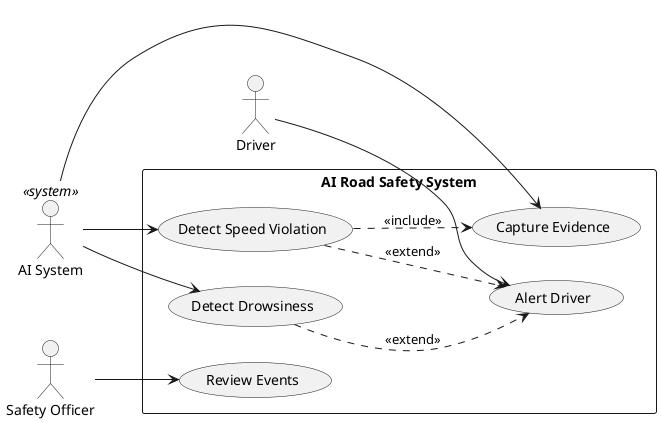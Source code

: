 @startuml AI Road Safety - Simple Version

left to right direction
skinparam packageStyle rectangle

actor "Driver" as driver
actor "AI System" as ai <<system>>
actor "Safety Officer" as safety

rectangle "AI Road Safety System" {
    usecase "Detect Drowsiness" as UC1
    usecase "Detect Speed Violation" as UC2
    usecase "Alert Driver" as UC3
    usecase "Capture Evidence" as UC4
    usecase "Review Events" as UC5
}

ai --> UC1
ai --> UC2
ai --> UC4

driver --> UC3

safety --> UC5

UC1 ..> UC3 : <<extend>>
UC2 ..> UC3 : <<extend>>
UC2 ..> UC4 : <<include>>

@enduml
